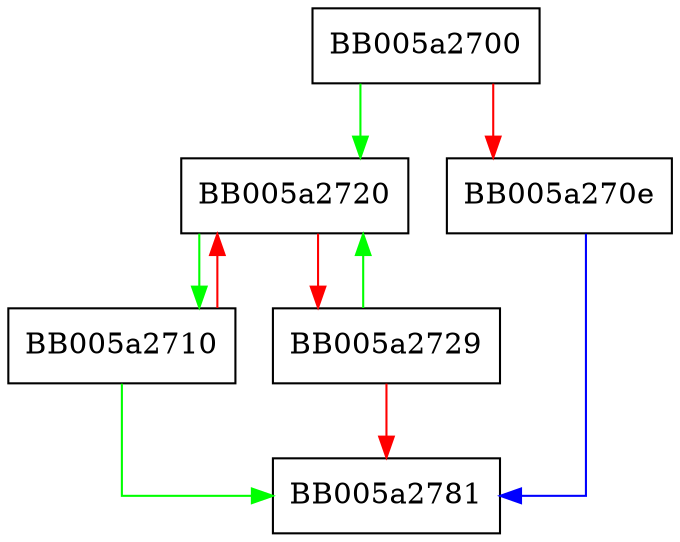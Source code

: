 digraph ENGINE_register_all_complete {
  node [shape="box"];
  graph [splines=ortho];
  BB005a2700 -> BB005a2720 [color="green"];
  BB005a2700 -> BB005a270e [color="red"];
  BB005a270e -> BB005a2781 [color="blue"];
  BB005a2710 -> BB005a2781 [color="green"];
  BB005a2710 -> BB005a2720 [color="red"];
  BB005a2720 -> BB005a2710 [color="green"];
  BB005a2720 -> BB005a2729 [color="red"];
  BB005a2729 -> BB005a2720 [color="green"];
  BB005a2729 -> BB005a2781 [color="red"];
}